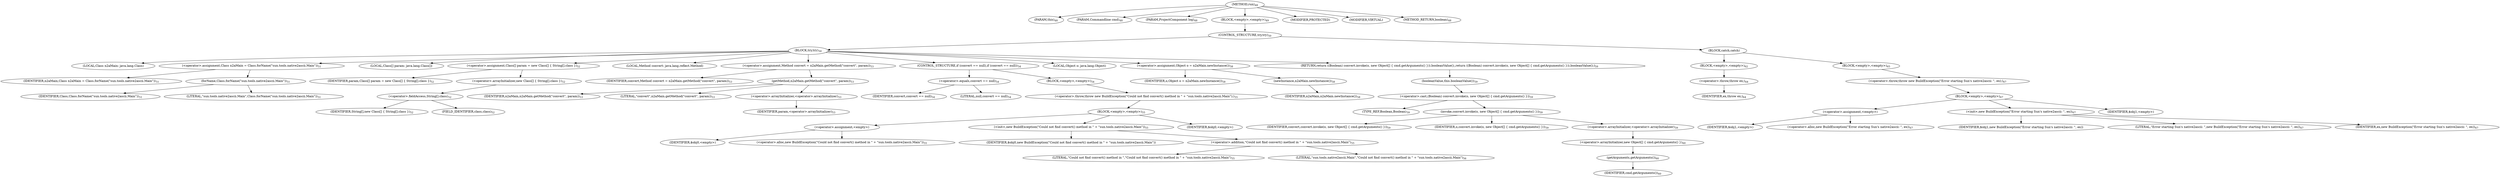 digraph "run" {  
"31" [label = <(METHOD,run)<SUB>48</SUB>> ]
"32" [label = <(PARAM,this)<SUB>48</SUB>> ]
"33" [label = <(PARAM,Commandline cmd)<SUB>48</SUB>> ]
"34" [label = <(PARAM,ProjectComponent log)<SUB>48</SUB>> ]
"35" [label = <(BLOCK,&lt;empty&gt;,&lt;empty&gt;)<SUB>49</SUB>> ]
"36" [label = <(CONTROL_STRUCTURE,try,try)<SUB>50</SUB>> ]
"37" [label = <(BLOCK,try,try)<SUB>50</SUB>> ]
"38" [label = <(LOCAL,Class n2aMain: java.lang.Class)> ]
"39" [label = <(&lt;operator&gt;.assignment,Class n2aMain = Class.forName(&quot;sun.tools.native2ascii.Main&quot;))<SUB>51</SUB>> ]
"40" [label = <(IDENTIFIER,n2aMain,Class n2aMain = Class.forName(&quot;sun.tools.native2ascii.Main&quot;))<SUB>51</SUB>> ]
"41" [label = <(forName,Class.forName(&quot;sun.tools.native2ascii.Main&quot;))<SUB>51</SUB>> ]
"42" [label = <(IDENTIFIER,Class,Class.forName(&quot;sun.tools.native2ascii.Main&quot;))<SUB>51</SUB>> ]
"43" [label = <(LITERAL,&quot;sun.tools.native2ascii.Main&quot;,Class.forName(&quot;sun.tools.native2ascii.Main&quot;))<SUB>51</SUB>> ]
"44" [label = <(LOCAL,Class[] param: java.lang.Class[])> ]
"45" [label = <(&lt;operator&gt;.assignment,Class[] param = new Class[] { String[].class })<SUB>52</SUB>> ]
"46" [label = <(IDENTIFIER,param,Class[] param = new Class[] { String[].class })<SUB>52</SUB>> ]
"47" [label = <(&lt;operator&gt;.arrayInitializer,new Class[] { String[].class })<SUB>52</SUB>> ]
"48" [label = <(&lt;operator&gt;.fieldAccess,String[].class)<SUB>52</SUB>> ]
"49" [label = <(IDENTIFIER,String[],new Class[] { String[].class })<SUB>52</SUB>> ]
"50" [label = <(FIELD_IDENTIFIER,class,class)<SUB>52</SUB>> ]
"51" [label = <(LOCAL,Method convert: java.lang.reflect.Method)> ]
"52" [label = <(&lt;operator&gt;.assignment,Method convert = n2aMain.getMethod(&quot;convert&quot;, param))<SUB>53</SUB>> ]
"53" [label = <(IDENTIFIER,convert,Method convert = n2aMain.getMethod(&quot;convert&quot;, param))<SUB>53</SUB>> ]
"54" [label = <(getMethod,n2aMain.getMethod(&quot;convert&quot;, param))<SUB>53</SUB>> ]
"55" [label = <(IDENTIFIER,n2aMain,n2aMain.getMethod(&quot;convert&quot;, param))<SUB>53</SUB>> ]
"56" [label = <(LITERAL,&quot;convert&quot;,n2aMain.getMethod(&quot;convert&quot;, param))<SUB>53</SUB>> ]
"57" [label = <(&lt;operator&gt;.arrayInitializer,&lt;operator&gt;.arrayInitializer)<SUB>53</SUB>> ]
"58" [label = <(IDENTIFIER,param,&lt;operator&gt;.arrayInitializer)<SUB>53</SUB>> ]
"59" [label = <(CONTROL_STRUCTURE,if (convert == null),if (convert == null))<SUB>54</SUB>> ]
"60" [label = <(&lt;operator&gt;.equals,convert == null)<SUB>54</SUB>> ]
"61" [label = <(IDENTIFIER,convert,convert == null)<SUB>54</SUB>> ]
"62" [label = <(LITERAL,null,convert == null)<SUB>54</SUB>> ]
"63" [label = <(BLOCK,&lt;empty&gt;,&lt;empty&gt;)<SUB>54</SUB>> ]
"64" [label = <(&lt;operator&gt;.throw,throw new BuildException(&quot;Could not find convert() method in &quot; + &quot;sun.tools.native2ascii.Main&quot;);)<SUB>55</SUB>> ]
"65" [label = <(BLOCK,&lt;empty&gt;,&lt;empty&gt;)<SUB>55</SUB>> ]
"66" [label = <(&lt;operator&gt;.assignment,&lt;empty&gt;)> ]
"67" [label = <(IDENTIFIER,$obj0,&lt;empty&gt;)> ]
"68" [label = <(&lt;operator&gt;.alloc,new BuildException(&quot;Could not find convert() method in &quot; + &quot;sun.tools.native2ascii.Main&quot;))<SUB>55</SUB>> ]
"69" [label = <(&lt;init&gt;,new BuildException(&quot;Could not find convert() method in &quot; + &quot;sun.tools.native2ascii.Main&quot;))<SUB>55</SUB>> ]
"70" [label = <(IDENTIFIER,$obj0,new BuildException(&quot;Could not find convert() method in &quot; + &quot;sun.tools.native2ascii.Main&quot;))> ]
"71" [label = <(&lt;operator&gt;.addition,&quot;Could not find convert() method in &quot; + &quot;sun.tools.native2ascii.Main&quot;)<SUB>55</SUB>> ]
"72" [label = <(LITERAL,&quot;Could not find convert() method in &quot;,&quot;Could not find convert() method in &quot; + &quot;sun.tools.native2ascii.Main&quot;)<SUB>55</SUB>> ]
"73" [label = <(LITERAL,&quot;sun.tools.native2ascii.Main&quot;,&quot;Could not find convert() method in &quot; + &quot;sun.tools.native2ascii.Main&quot;)<SUB>56</SUB>> ]
"74" [label = <(IDENTIFIER,$obj0,&lt;empty&gt;)> ]
"75" [label = <(LOCAL,Object o: java.lang.Object)> ]
"76" [label = <(&lt;operator&gt;.assignment,Object o = n2aMain.newInstance())<SUB>58</SUB>> ]
"77" [label = <(IDENTIFIER,o,Object o = n2aMain.newInstance())<SUB>58</SUB>> ]
"78" [label = <(newInstance,n2aMain.newInstance())<SUB>58</SUB>> ]
"79" [label = <(IDENTIFIER,n2aMain,n2aMain.newInstance())<SUB>58</SUB>> ]
"80" [label = <(RETURN,return ((Boolean) convert.invoke(o, new Object[] { cmd.getArguments() })).booleanValue();,return ((Boolean) convert.invoke(o, new Object[] { cmd.getArguments() })).booleanValue();)<SUB>59</SUB>> ]
"81" [label = <(booleanValue,this.booleanValue())<SUB>59</SUB>> ]
"82" [label = <(&lt;operator&gt;.cast,(Boolean) convert.invoke(o, new Object[] { cmd.getArguments() }))<SUB>59</SUB>> ]
"83" [label = <(TYPE_REF,Boolean,Boolean)<SUB>59</SUB>> ]
"84" [label = <(invoke,convert.invoke(o, new Object[] { cmd.getArguments() }))<SUB>59</SUB>> ]
"85" [label = <(IDENTIFIER,convert,convert.invoke(o, new Object[] { cmd.getArguments() }))<SUB>59</SUB>> ]
"86" [label = <(IDENTIFIER,o,convert.invoke(o, new Object[] { cmd.getArguments() }))<SUB>59</SUB>> ]
"87" [label = <(&lt;operator&gt;.arrayInitializer,&lt;operator&gt;.arrayInitializer)<SUB>59</SUB>> ]
"88" [label = <(&lt;operator&gt;.arrayInitializer,new Object[] { cmd.getArguments() })<SUB>60</SUB>> ]
"89" [label = <(getArguments,getArguments())<SUB>60</SUB>> ]
"90" [label = <(IDENTIFIER,cmd,getArguments())<SUB>60</SUB>> ]
"91" [label = <(BLOCK,catch,catch)> ]
"92" [label = <(BLOCK,&lt;empty&gt;,&lt;empty&gt;)<SUB>62</SUB>> ]
"93" [label = <(&lt;operator&gt;.throw,throw ex;)<SUB>64</SUB>> ]
"94" [label = <(IDENTIFIER,ex,throw ex;)<SUB>64</SUB>> ]
"95" [label = <(BLOCK,&lt;empty&gt;,&lt;empty&gt;)<SUB>65</SUB>> ]
"96" [label = <(&lt;operator&gt;.throw,throw new BuildException(&quot;Error starting Sun's native2ascii: &quot;, ex);)<SUB>67</SUB>> ]
"97" [label = <(BLOCK,&lt;empty&gt;,&lt;empty&gt;)<SUB>67</SUB>> ]
"98" [label = <(&lt;operator&gt;.assignment,&lt;empty&gt;)> ]
"99" [label = <(IDENTIFIER,$obj1,&lt;empty&gt;)> ]
"100" [label = <(&lt;operator&gt;.alloc,new BuildException(&quot;Error starting Sun's native2ascii: &quot;, ex))<SUB>67</SUB>> ]
"101" [label = <(&lt;init&gt;,new BuildException(&quot;Error starting Sun's native2ascii: &quot;, ex))<SUB>67</SUB>> ]
"102" [label = <(IDENTIFIER,$obj1,new BuildException(&quot;Error starting Sun's native2ascii: &quot;, ex))> ]
"103" [label = <(LITERAL,&quot;Error starting Sun's native2ascii: &quot;,new BuildException(&quot;Error starting Sun's native2ascii: &quot;, ex))<SUB>67</SUB>> ]
"104" [label = <(IDENTIFIER,ex,new BuildException(&quot;Error starting Sun's native2ascii: &quot;, ex))<SUB>67</SUB>> ]
"105" [label = <(IDENTIFIER,$obj1,&lt;empty&gt;)> ]
"106" [label = <(MODIFIER,PROTECTED)> ]
"107" [label = <(MODIFIER,VIRTUAL)> ]
"108" [label = <(METHOD_RETURN,boolean)<SUB>48</SUB>> ]
  "31" -> "32" 
  "31" -> "33" 
  "31" -> "34" 
  "31" -> "35" 
  "31" -> "106" 
  "31" -> "107" 
  "31" -> "108" 
  "35" -> "36" 
  "36" -> "37" 
  "36" -> "91" 
  "37" -> "38" 
  "37" -> "39" 
  "37" -> "44" 
  "37" -> "45" 
  "37" -> "51" 
  "37" -> "52" 
  "37" -> "59" 
  "37" -> "75" 
  "37" -> "76" 
  "37" -> "80" 
  "39" -> "40" 
  "39" -> "41" 
  "41" -> "42" 
  "41" -> "43" 
  "45" -> "46" 
  "45" -> "47" 
  "47" -> "48" 
  "48" -> "49" 
  "48" -> "50" 
  "52" -> "53" 
  "52" -> "54" 
  "54" -> "55" 
  "54" -> "56" 
  "54" -> "57" 
  "57" -> "58" 
  "59" -> "60" 
  "59" -> "63" 
  "60" -> "61" 
  "60" -> "62" 
  "63" -> "64" 
  "64" -> "65" 
  "65" -> "66" 
  "65" -> "69" 
  "65" -> "74" 
  "66" -> "67" 
  "66" -> "68" 
  "69" -> "70" 
  "69" -> "71" 
  "71" -> "72" 
  "71" -> "73" 
  "76" -> "77" 
  "76" -> "78" 
  "78" -> "79" 
  "80" -> "81" 
  "81" -> "82" 
  "82" -> "83" 
  "82" -> "84" 
  "84" -> "85" 
  "84" -> "86" 
  "84" -> "87" 
  "87" -> "88" 
  "88" -> "89" 
  "89" -> "90" 
  "91" -> "92" 
  "91" -> "95" 
  "92" -> "93" 
  "93" -> "94" 
  "95" -> "96" 
  "96" -> "97" 
  "97" -> "98" 
  "97" -> "101" 
  "97" -> "105" 
  "98" -> "99" 
  "98" -> "100" 
  "101" -> "102" 
  "101" -> "103" 
  "101" -> "104" 
}

